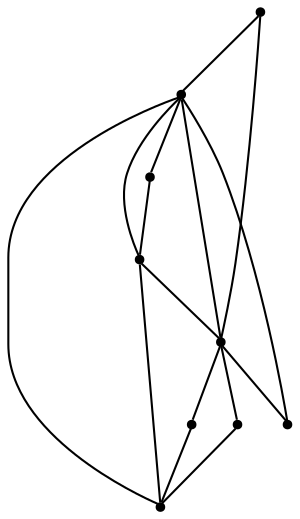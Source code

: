 graph {
  node [shape=point,comment="{\"directed\":false,\"doi\":\"10.1007/978-3-642-36763-2_8\",\"figure\":\"1 (1)\"}"]

  v0 [pos="1779.7038375351585,685.2826225520364"]
  v1 [pos="1726.8950234222507,783.5861634526684"]
  v2 [pos="1711.721552626008,611.9424922685168"]
  v3 [pos="1644.606464981908,681.7610807369731"]
  v4 [pos="1743.5361762808689,646.9638218311201"]
  v5 [pos="1768.5500137536883,742.5086308772072"]
  v6 [pos="1743.5330268850787,730.0274422267811"]
  v7 [pos="1684.4811241416187,720.4631940989367"]
  v8 [pos="1657.882790653479,739.9414281658001"]

  v3 -- v2 [id="-2",pos="1644.606464981908,681.7610807369731 1711.721552626008,611.9424922685168 1711.721552626008,611.9424922685168 1711.721552626008,611.9424922685168"]
  v8 -- v3 [id="-3",pos="1657.882790653479,739.9414281658001 1644.606464981908,681.7610807369731 1644.606464981908,681.7610807369731 1644.606464981908,681.7610807369731"]
  v7 -- v3 [id="-4",pos="1684.4811241416187,720.4631940989367 1644.606464981908,681.7610807369731 1644.606464981908,681.7610807369731 1644.606464981908,681.7610807369731"]
  v2 -- v1 [id="-5",pos="1711.721552626008,611.9424922685168 1720.57790808459,612.8581535496916 1720.57790808459,612.8581535496916 1720.57790808459,612.8581535496916 1726.6823914882962,613.7832418545947 1738.8911037990792,615.6252791117048 1751.4502579686955,619.1926047856854 1764.0092848899972,622.7640001360141 1776.9144272274302,628.0606839032135 1786.01268173236,636.3495972054367 1795.1150081833619,644.642580184008 1800.4146459962476,655.9234686664831 1803.871346466547,669.3966409267863 1807.3280469368467,682.8695588323177 1808.9416828162455,698.5304364845572 1808.9416828162455,712.1160335539797 1808.9416828162455,725.7059546545222 1807.3280469368467,737.2200864627042 1803.2959295872283,747.1218633726786 1799.26381223761,757.0277099590012 1792.8133406660868,765.3163689064526 1785.0911494369095,771.5340713022069 1777.3730301538046,777.7517736979613 1768.3873904074323,781.898265187247 1758.7096470771114,783.9694760937158 1749.0317764984761,786.0447566765328 1738.6618023358922,786.0447566765328 1733.474779281564,786.0447566765328 1726.8950234222507,783.5861634526684 1726.8950234222507,783.5861634526684 1726.8950234222507,783.5861634526684"]
  v0 -- v2 [id="-8",pos="1779.7038375351585,685.2826225520364 1776.21799720078,676.4228099645904 1776.21799720078,676.4228099645904 1776.21799720078,676.4228099645904 1773.682829025931,667.6714160986086 1768.6166918706194,650.168564777952 1757.6671016343298,638.0748856223073 1746.7217105924271,625.9896001741307 1729.905464052707,619.3051567721906 1721.4910419912665,615.9712651899958 1711.721552626008,611.9424922685168 1711.721552626008,611.9424922685168 1711.721552626008,611.9424922685168"]
  v0 -- v4 [id="-9",pos="1779.7038375351585,685.2826225520364 1743.5361762808689,646.9638218311201 1743.5361762808689,646.9638218311201 1743.5361762808689,646.9638218311201"]
  v1 -- v7 [id="-10",pos="1726.8950234222507,783.5861634526684 1684.4811241416187,720.4631940989367 1684.4811241416187,720.4631940989367 1684.4811241416187,720.4631940989367"]
  v1 -- v0 [id="-12",pos="1726.8950234222507,783.5861634526684 1725.0061494380384,770.1423691685039 1721.7913480140867,755.3524022547821 1724.951941655953,740.0332502384066 1728.1125352978195,724.7057681032559 1737.6569223942777,708.8448404230246 1748.0352949456353,699.6099817246136 1758.4093410542914,690.3793198799368 1769.621571812234,687.7788602821215 1779.7038375351585,685.2826225520364"]
  v4 -- v2 [id="-14",pos="1743.5361762808689,646.9638218311201 1711.721552626008,611.9424922685168 1711.721552626008,611.9424922685168 1711.721552626008,611.9424922685168"]
  v6 -- v1 [id="-16",pos="1743.5330268850787,730.0274422267811 1726.8950234222507,783.5861634526684 1726.8950234222507,783.5861634526684 1726.8950234222507,783.5861634526684"]
  v0 -- v3 [id="-18",pos="1779.7038375351585,685.2826225520364 1644.606464981908,681.7610807369731 1644.606464981908,681.7610807369731 1644.606464981908,681.7610807369731"]
  v6 -- v0 [id="-20",pos="1743.5330268850787,730.0274422267811 1779.7038375351585,685.2826225520364 1779.7038375351585,685.2826225520364 1779.7038375351585,685.2826225520364"]
  v1 -- v5 [id="-21",pos="1726.8950234222507,783.5861634526684 1768.5500137536883,742.5086308772072 1768.5500137536883,742.5086308772072 1768.5500137536883,742.5086308772072"]
  v5 -- v0 [id="-22",pos="1768.5500137536883,742.5086308772072 1779.7038375351585,685.2826225520364 1779.7038375351585,685.2826225520364 1779.7038375351585,685.2826225520364"]
  v1 -- v8 [id="-23",pos="1726.8950234222507,783.5861634526684 1657.882790653479,739.9414281658001 1657.882790653479,739.9414281658001 1657.882790653479,739.9414281658001"]
}